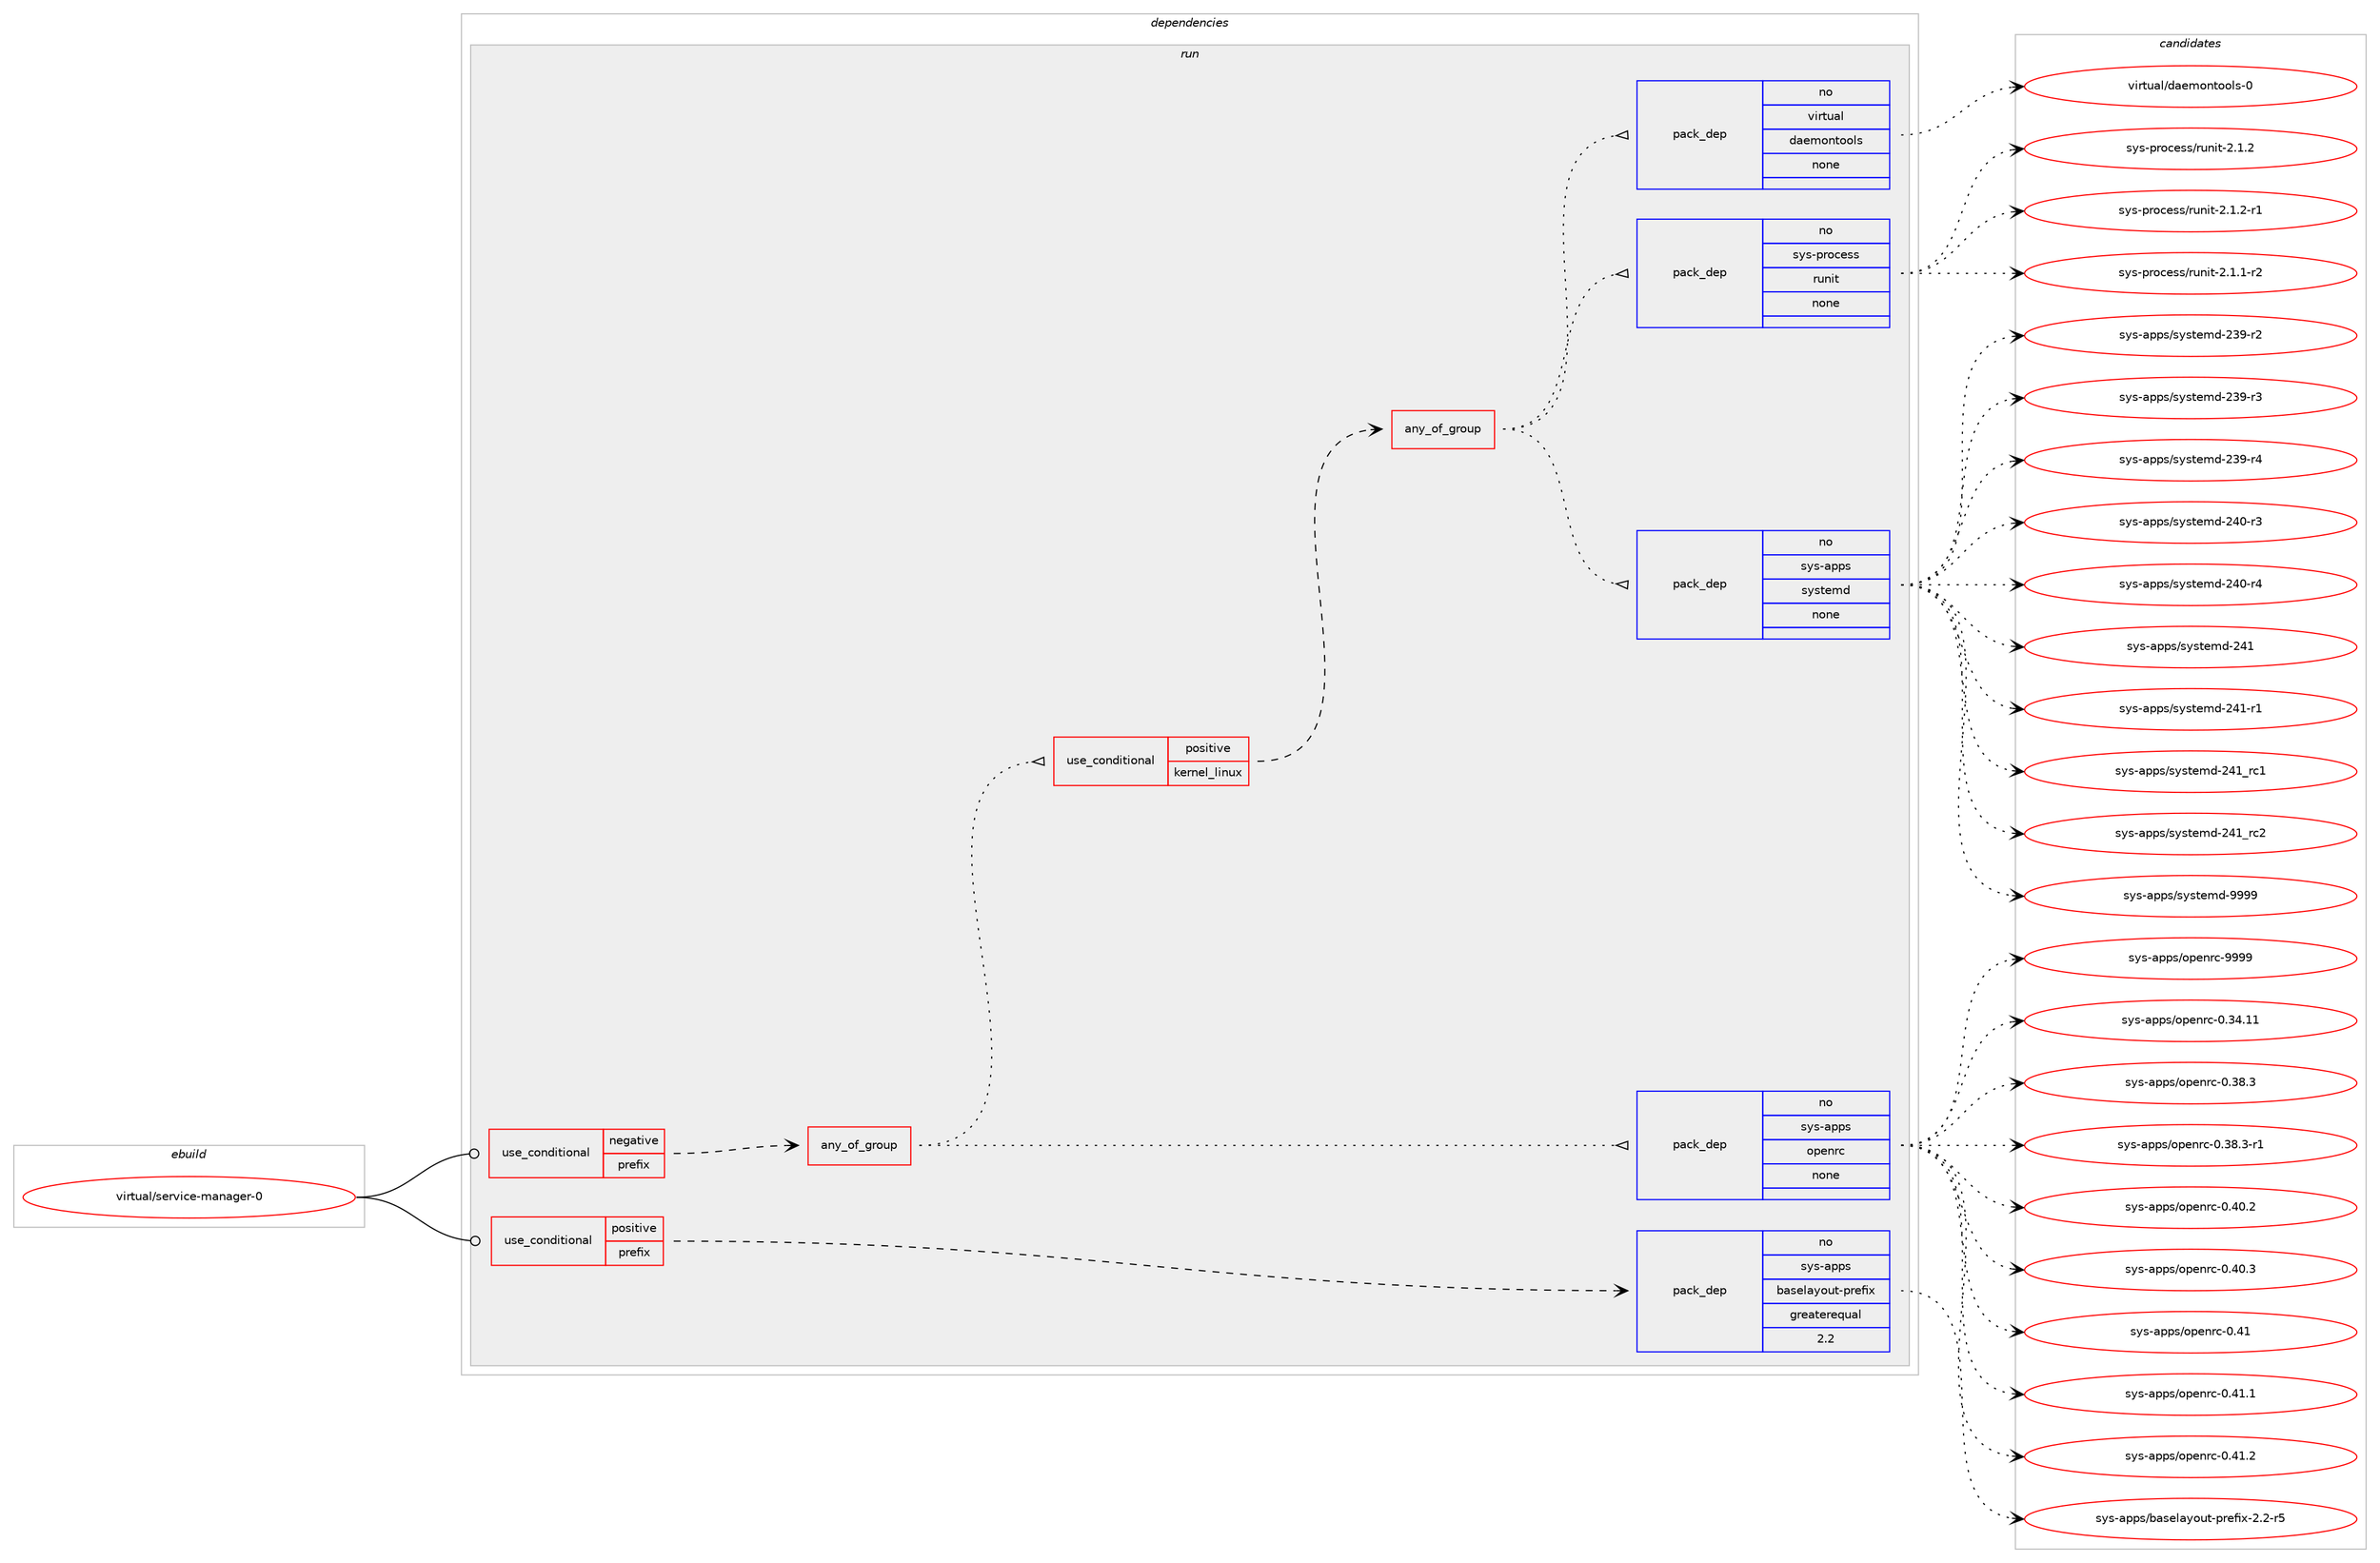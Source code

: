 digraph prolog {

# *************
# Graph options
# *************

newrank=true;
concentrate=true;
compound=true;
graph [rankdir=LR,fontname=Helvetica,fontsize=10,ranksep=1.5];#, ranksep=2.5, nodesep=0.2];
edge  [arrowhead=vee];
node  [fontname=Helvetica,fontsize=10];

# **********
# The ebuild
# **********

subgraph cluster_leftcol {
color=gray;
rank=same;
label=<<i>ebuild</i>>;
id [label="virtual/service-manager-0", color=red, width=4, href="../virtual/service-manager-0.svg"];
}

# ****************
# The dependencies
# ****************

subgraph cluster_midcol {
color=gray;
label=<<i>dependencies</i>>;
subgraph cluster_compile {
fillcolor="#eeeeee";
style=filled;
label=<<i>compile</i>>;
}
subgraph cluster_compileandrun {
fillcolor="#eeeeee";
style=filled;
label=<<i>compile and run</i>>;
}
subgraph cluster_run {
fillcolor="#eeeeee";
style=filled;
label=<<i>run</i>>;
subgraph cond462803 {
dependency1743254 [label=<<TABLE BORDER="0" CELLBORDER="1" CELLSPACING="0" CELLPADDING="4"><TR><TD ROWSPAN="3" CELLPADDING="10">use_conditional</TD></TR><TR><TD>negative</TD></TR><TR><TD>prefix</TD></TR></TABLE>>, shape=none, color=red];
subgraph any28102 {
dependency1743255 [label=<<TABLE BORDER="0" CELLBORDER="1" CELLSPACING="0" CELLPADDING="4"><TR><TD CELLPADDING="10">any_of_group</TD></TR></TABLE>>, shape=none, color=red];subgraph pack1251357 {
dependency1743256 [label=<<TABLE BORDER="0" CELLBORDER="1" CELLSPACING="0" CELLPADDING="4" WIDTH="220"><TR><TD ROWSPAN="6" CELLPADDING="30">pack_dep</TD></TR><TR><TD WIDTH="110">no</TD></TR><TR><TD>sys-apps</TD></TR><TR><TD>openrc</TD></TR><TR><TD>none</TD></TR><TR><TD></TD></TR></TABLE>>, shape=none, color=blue];
}
dependency1743255:e -> dependency1743256:w [weight=20,style="dotted",arrowhead="oinv"];
subgraph cond462804 {
dependency1743257 [label=<<TABLE BORDER="0" CELLBORDER="1" CELLSPACING="0" CELLPADDING="4"><TR><TD ROWSPAN="3" CELLPADDING="10">use_conditional</TD></TR><TR><TD>positive</TD></TR><TR><TD>kernel_linux</TD></TR></TABLE>>, shape=none, color=red];
subgraph any28103 {
dependency1743258 [label=<<TABLE BORDER="0" CELLBORDER="1" CELLSPACING="0" CELLPADDING="4"><TR><TD CELLPADDING="10">any_of_group</TD></TR></TABLE>>, shape=none, color=red];subgraph pack1251358 {
dependency1743259 [label=<<TABLE BORDER="0" CELLBORDER="1" CELLSPACING="0" CELLPADDING="4" WIDTH="220"><TR><TD ROWSPAN="6" CELLPADDING="30">pack_dep</TD></TR><TR><TD WIDTH="110">no</TD></TR><TR><TD>sys-apps</TD></TR><TR><TD>systemd</TD></TR><TR><TD>none</TD></TR><TR><TD></TD></TR></TABLE>>, shape=none, color=blue];
}
dependency1743258:e -> dependency1743259:w [weight=20,style="dotted",arrowhead="oinv"];
subgraph pack1251359 {
dependency1743260 [label=<<TABLE BORDER="0" CELLBORDER="1" CELLSPACING="0" CELLPADDING="4" WIDTH="220"><TR><TD ROWSPAN="6" CELLPADDING="30">pack_dep</TD></TR><TR><TD WIDTH="110">no</TD></TR><TR><TD>sys-process</TD></TR><TR><TD>runit</TD></TR><TR><TD>none</TD></TR><TR><TD></TD></TR></TABLE>>, shape=none, color=blue];
}
dependency1743258:e -> dependency1743260:w [weight=20,style="dotted",arrowhead="oinv"];
subgraph pack1251360 {
dependency1743261 [label=<<TABLE BORDER="0" CELLBORDER="1" CELLSPACING="0" CELLPADDING="4" WIDTH="220"><TR><TD ROWSPAN="6" CELLPADDING="30">pack_dep</TD></TR><TR><TD WIDTH="110">no</TD></TR><TR><TD>virtual</TD></TR><TR><TD>daemontools</TD></TR><TR><TD>none</TD></TR><TR><TD></TD></TR></TABLE>>, shape=none, color=blue];
}
dependency1743258:e -> dependency1743261:w [weight=20,style="dotted",arrowhead="oinv"];
}
dependency1743257:e -> dependency1743258:w [weight=20,style="dashed",arrowhead="vee"];
}
dependency1743255:e -> dependency1743257:w [weight=20,style="dotted",arrowhead="oinv"];
}
dependency1743254:e -> dependency1743255:w [weight=20,style="dashed",arrowhead="vee"];
}
id:e -> dependency1743254:w [weight=20,style="solid",arrowhead="odot"];
subgraph cond462805 {
dependency1743262 [label=<<TABLE BORDER="0" CELLBORDER="1" CELLSPACING="0" CELLPADDING="4"><TR><TD ROWSPAN="3" CELLPADDING="10">use_conditional</TD></TR><TR><TD>positive</TD></TR><TR><TD>prefix</TD></TR></TABLE>>, shape=none, color=red];
subgraph pack1251361 {
dependency1743263 [label=<<TABLE BORDER="0" CELLBORDER="1" CELLSPACING="0" CELLPADDING="4" WIDTH="220"><TR><TD ROWSPAN="6" CELLPADDING="30">pack_dep</TD></TR><TR><TD WIDTH="110">no</TD></TR><TR><TD>sys-apps</TD></TR><TR><TD>baselayout-prefix</TD></TR><TR><TD>greaterequal</TD></TR><TR><TD>2.2</TD></TR></TABLE>>, shape=none, color=blue];
}
dependency1743262:e -> dependency1743263:w [weight=20,style="dashed",arrowhead="vee"];
}
id:e -> dependency1743262:w [weight=20,style="solid",arrowhead="odot"];
}
}

# **************
# The candidates
# **************

subgraph cluster_choices {
rank=same;
color=gray;
label=<<i>candidates</i>>;

subgraph choice1251357 {
color=black;
nodesep=1;
choice115121115459711211211547111112101110114994548465152464949 [label="sys-apps/openrc-0.34.11", color=red, width=4,href="../sys-apps/openrc-0.34.11.svg"];
choice1151211154597112112115471111121011101149945484651564651 [label="sys-apps/openrc-0.38.3", color=red, width=4,href="../sys-apps/openrc-0.38.3.svg"];
choice11512111545971121121154711111210111011499454846515646514511449 [label="sys-apps/openrc-0.38.3-r1", color=red, width=4,href="../sys-apps/openrc-0.38.3-r1.svg"];
choice1151211154597112112115471111121011101149945484652484650 [label="sys-apps/openrc-0.40.2", color=red, width=4,href="../sys-apps/openrc-0.40.2.svg"];
choice1151211154597112112115471111121011101149945484652484651 [label="sys-apps/openrc-0.40.3", color=red, width=4,href="../sys-apps/openrc-0.40.3.svg"];
choice115121115459711211211547111112101110114994548465249 [label="sys-apps/openrc-0.41", color=red, width=4,href="../sys-apps/openrc-0.41.svg"];
choice1151211154597112112115471111121011101149945484652494649 [label="sys-apps/openrc-0.41.1", color=red, width=4,href="../sys-apps/openrc-0.41.1.svg"];
choice1151211154597112112115471111121011101149945484652494650 [label="sys-apps/openrc-0.41.2", color=red, width=4,href="../sys-apps/openrc-0.41.2.svg"];
choice115121115459711211211547111112101110114994557575757 [label="sys-apps/openrc-9999", color=red, width=4,href="../sys-apps/openrc-9999.svg"];
dependency1743256:e -> choice115121115459711211211547111112101110114994548465152464949:w [style=dotted,weight="100"];
dependency1743256:e -> choice1151211154597112112115471111121011101149945484651564651:w [style=dotted,weight="100"];
dependency1743256:e -> choice11512111545971121121154711111210111011499454846515646514511449:w [style=dotted,weight="100"];
dependency1743256:e -> choice1151211154597112112115471111121011101149945484652484650:w [style=dotted,weight="100"];
dependency1743256:e -> choice1151211154597112112115471111121011101149945484652484651:w [style=dotted,weight="100"];
dependency1743256:e -> choice115121115459711211211547111112101110114994548465249:w [style=dotted,weight="100"];
dependency1743256:e -> choice1151211154597112112115471111121011101149945484652494649:w [style=dotted,weight="100"];
dependency1743256:e -> choice1151211154597112112115471111121011101149945484652494650:w [style=dotted,weight="100"];
dependency1743256:e -> choice115121115459711211211547111112101110114994557575757:w [style=dotted,weight="100"];
}
subgraph choice1251358 {
color=black;
nodesep=1;
choice115121115459711211211547115121115116101109100455051574511450 [label="sys-apps/systemd-239-r2", color=red, width=4,href="../sys-apps/systemd-239-r2.svg"];
choice115121115459711211211547115121115116101109100455051574511451 [label="sys-apps/systemd-239-r3", color=red, width=4,href="../sys-apps/systemd-239-r3.svg"];
choice115121115459711211211547115121115116101109100455051574511452 [label="sys-apps/systemd-239-r4", color=red, width=4,href="../sys-apps/systemd-239-r4.svg"];
choice115121115459711211211547115121115116101109100455052484511451 [label="sys-apps/systemd-240-r3", color=red, width=4,href="../sys-apps/systemd-240-r3.svg"];
choice115121115459711211211547115121115116101109100455052484511452 [label="sys-apps/systemd-240-r4", color=red, width=4,href="../sys-apps/systemd-240-r4.svg"];
choice11512111545971121121154711512111511610110910045505249 [label="sys-apps/systemd-241", color=red, width=4,href="../sys-apps/systemd-241.svg"];
choice115121115459711211211547115121115116101109100455052494511449 [label="sys-apps/systemd-241-r1", color=red, width=4,href="../sys-apps/systemd-241-r1.svg"];
choice11512111545971121121154711512111511610110910045505249951149949 [label="sys-apps/systemd-241_rc1", color=red, width=4,href="../sys-apps/systemd-241_rc1.svg"];
choice11512111545971121121154711512111511610110910045505249951149950 [label="sys-apps/systemd-241_rc2", color=red, width=4,href="../sys-apps/systemd-241_rc2.svg"];
choice1151211154597112112115471151211151161011091004557575757 [label="sys-apps/systemd-9999", color=red, width=4,href="../sys-apps/systemd-9999.svg"];
dependency1743259:e -> choice115121115459711211211547115121115116101109100455051574511450:w [style=dotted,weight="100"];
dependency1743259:e -> choice115121115459711211211547115121115116101109100455051574511451:w [style=dotted,weight="100"];
dependency1743259:e -> choice115121115459711211211547115121115116101109100455051574511452:w [style=dotted,weight="100"];
dependency1743259:e -> choice115121115459711211211547115121115116101109100455052484511451:w [style=dotted,weight="100"];
dependency1743259:e -> choice115121115459711211211547115121115116101109100455052484511452:w [style=dotted,weight="100"];
dependency1743259:e -> choice11512111545971121121154711512111511610110910045505249:w [style=dotted,weight="100"];
dependency1743259:e -> choice115121115459711211211547115121115116101109100455052494511449:w [style=dotted,weight="100"];
dependency1743259:e -> choice11512111545971121121154711512111511610110910045505249951149949:w [style=dotted,weight="100"];
dependency1743259:e -> choice11512111545971121121154711512111511610110910045505249951149950:w [style=dotted,weight="100"];
dependency1743259:e -> choice1151211154597112112115471151211151161011091004557575757:w [style=dotted,weight="100"];
}
subgraph choice1251359 {
color=black;
nodesep=1;
choice1151211154511211411199101115115471141171101051164550464946494511450 [label="sys-process/runit-2.1.1-r2", color=red, width=4,href="../sys-process/runit-2.1.1-r2.svg"];
choice115121115451121141119910111511547114117110105116455046494650 [label="sys-process/runit-2.1.2", color=red, width=4,href="../sys-process/runit-2.1.2.svg"];
choice1151211154511211411199101115115471141171101051164550464946504511449 [label="sys-process/runit-2.1.2-r1", color=red, width=4,href="../sys-process/runit-2.1.2-r1.svg"];
dependency1743260:e -> choice1151211154511211411199101115115471141171101051164550464946494511450:w [style=dotted,weight="100"];
dependency1743260:e -> choice115121115451121141119910111511547114117110105116455046494650:w [style=dotted,weight="100"];
dependency1743260:e -> choice1151211154511211411199101115115471141171101051164550464946504511449:w [style=dotted,weight="100"];
}
subgraph choice1251360 {
color=black;
nodesep=1;
choice1181051141161179710847100971011091111101161111111081154548 [label="virtual/daemontools-0", color=red, width=4,href="../virtual/daemontools-0.svg"];
dependency1743261:e -> choice1181051141161179710847100971011091111101161111111081154548:w [style=dotted,weight="100"];
}
subgraph choice1251361 {
color=black;
nodesep=1;
choice11512111545971121121154798971151011089712111111711645112114101102105120455046504511453 [label="sys-apps/baselayout-prefix-2.2-r5", color=red, width=4,href="../sys-apps/baselayout-prefix-2.2-r5.svg"];
dependency1743263:e -> choice11512111545971121121154798971151011089712111111711645112114101102105120455046504511453:w [style=dotted,weight="100"];
}
}

}
